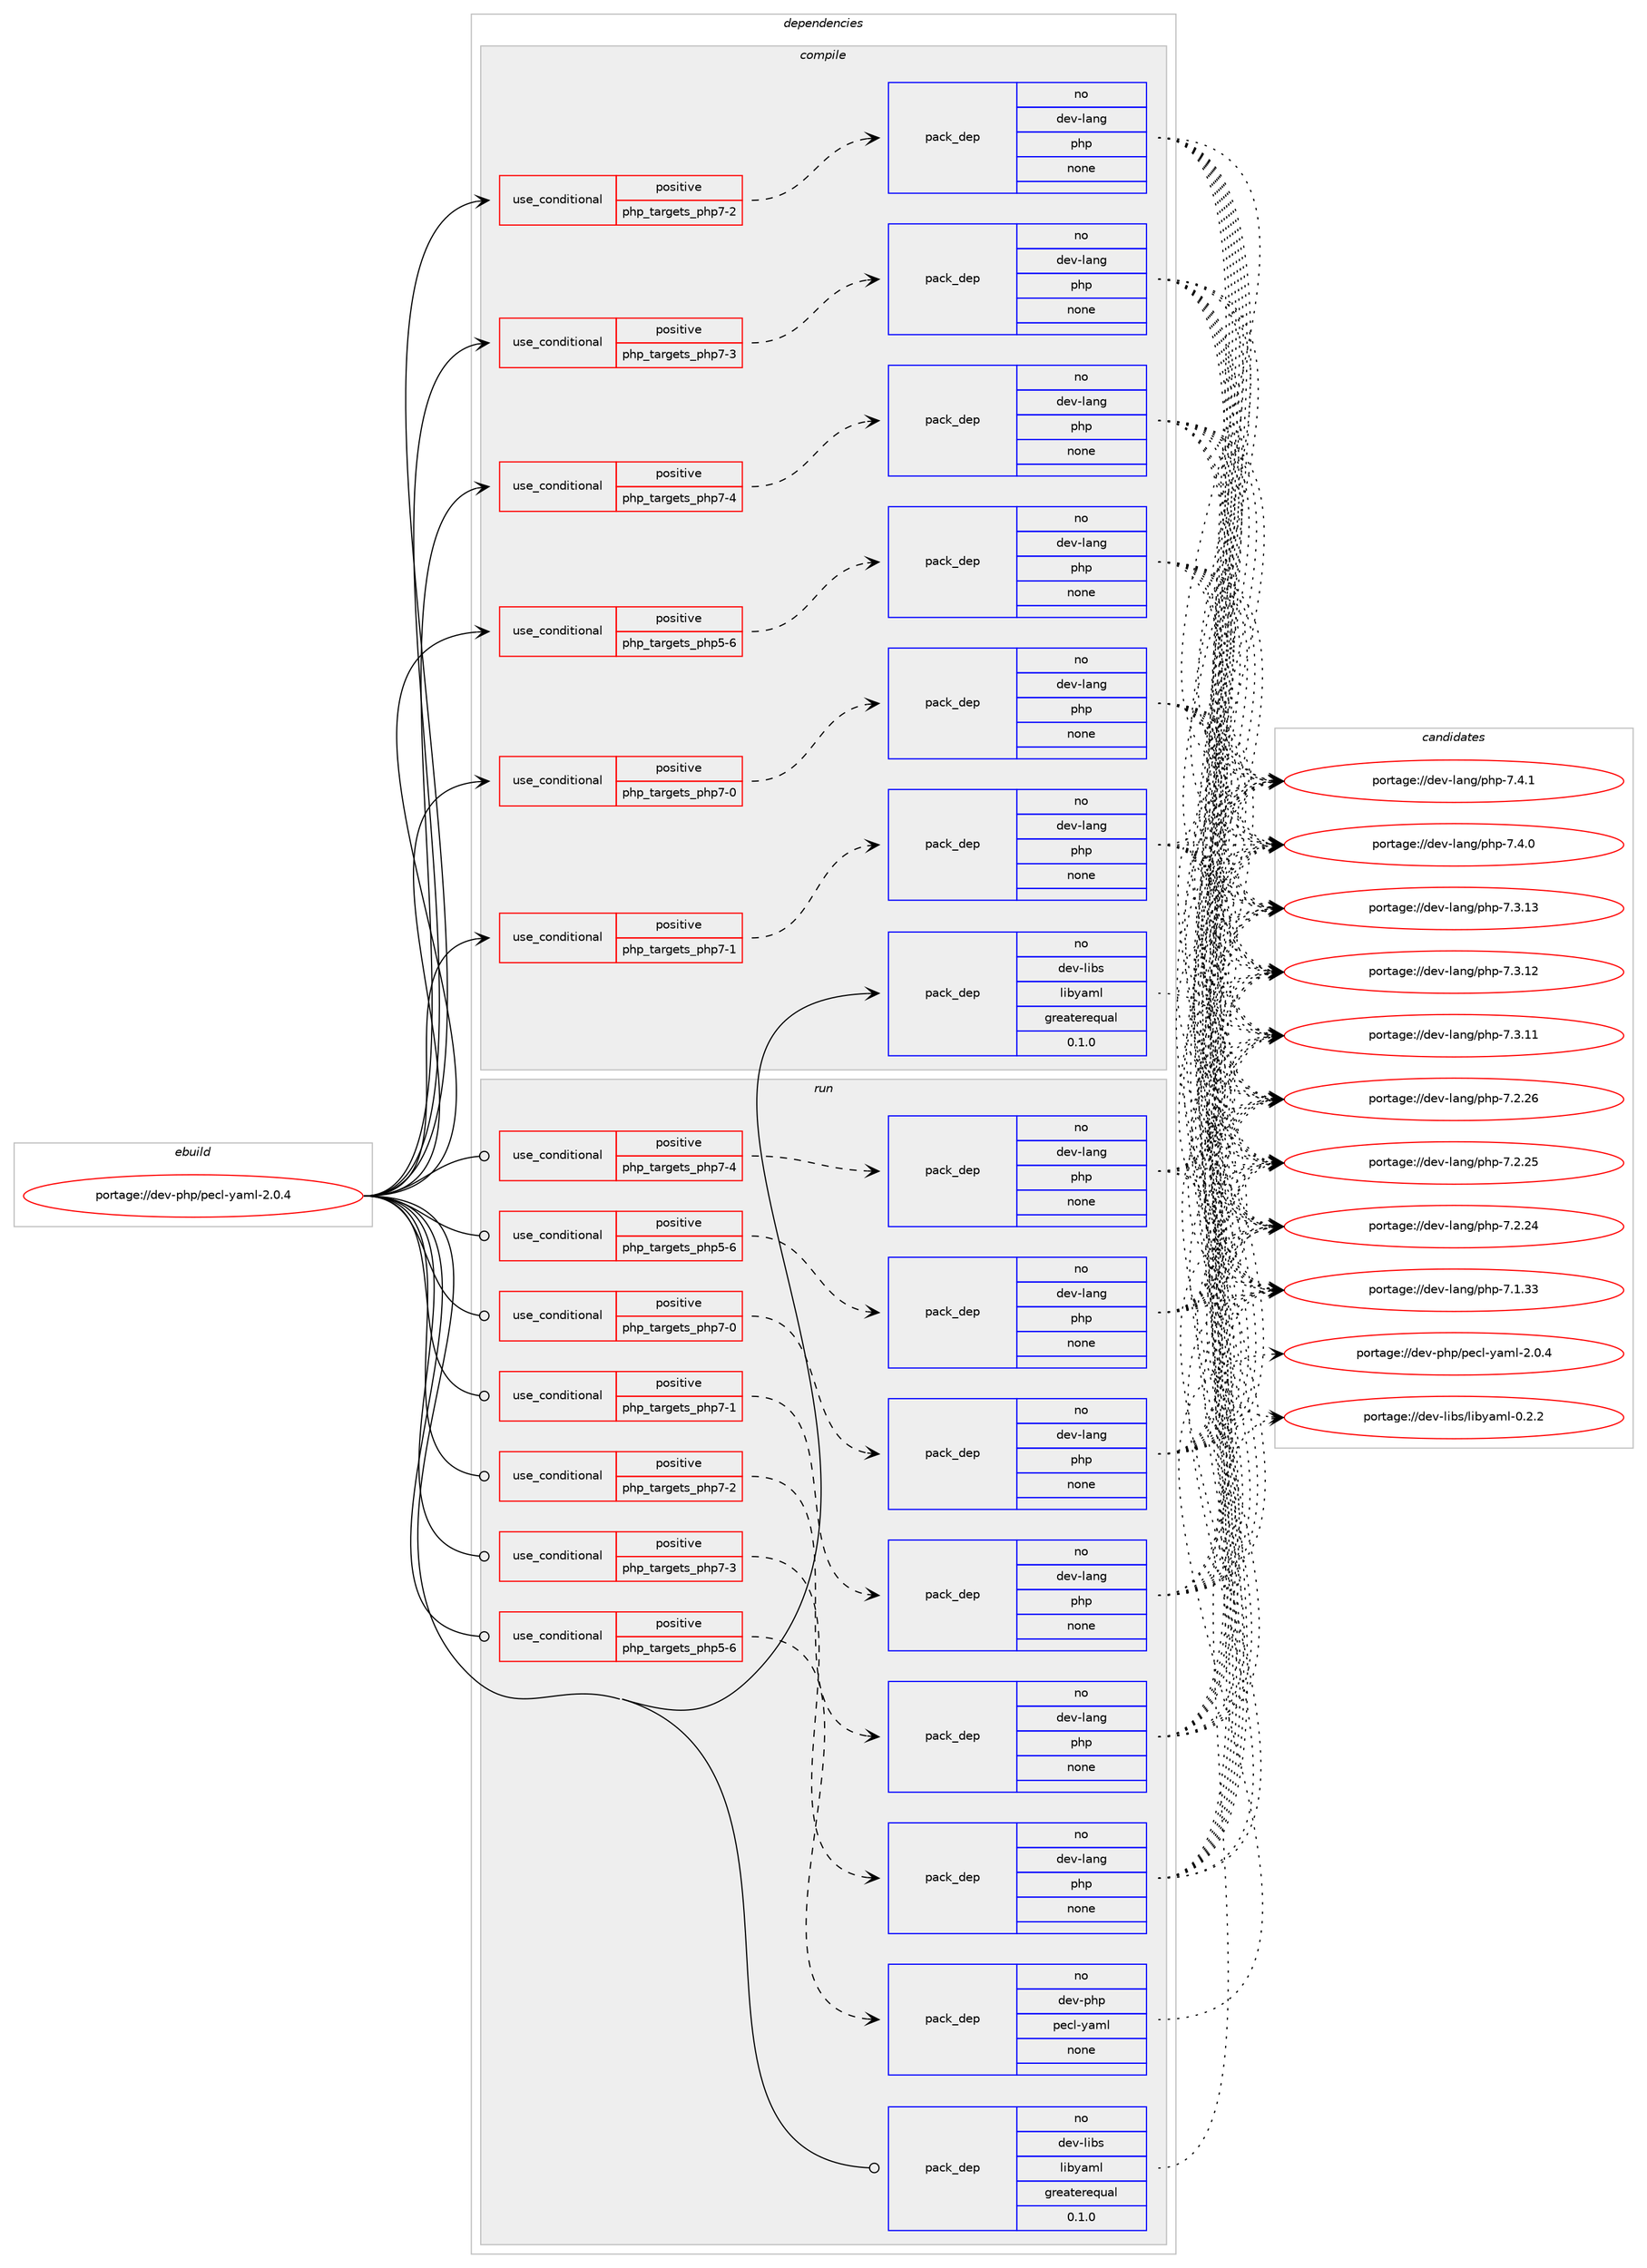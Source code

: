 digraph prolog {

# *************
# Graph options
# *************

newrank=true;
concentrate=true;
compound=true;
graph [rankdir=LR,fontname=Helvetica,fontsize=10,ranksep=1.5];#, ranksep=2.5, nodesep=0.2];
edge  [arrowhead=vee];
node  [fontname=Helvetica,fontsize=10];

# **********
# The ebuild
# **********

subgraph cluster_leftcol {
color=gray;
label=<<i>ebuild</i>>;
id [label="portage://dev-php/pecl-yaml-2.0.4", color=red, width=4, href="../dev-php/pecl-yaml-2.0.4.svg"];
}

# ****************
# The dependencies
# ****************

subgraph cluster_midcol {
color=gray;
label=<<i>dependencies</i>>;
subgraph cluster_compile {
fillcolor="#eeeeee";
style=filled;
label=<<i>compile</i>>;
subgraph cond119971 {
dependency474816 [label=<<TABLE BORDER="0" CELLBORDER="1" CELLSPACING="0" CELLPADDING="4"><TR><TD ROWSPAN="3" CELLPADDING="10">use_conditional</TD></TR><TR><TD>positive</TD></TR><TR><TD>php_targets_php5-6</TD></TR></TABLE>>, shape=none, color=red];
subgraph pack349824 {
dependency474817 [label=<<TABLE BORDER="0" CELLBORDER="1" CELLSPACING="0" CELLPADDING="4" WIDTH="220"><TR><TD ROWSPAN="6" CELLPADDING="30">pack_dep</TD></TR><TR><TD WIDTH="110">no</TD></TR><TR><TD>dev-lang</TD></TR><TR><TD>php</TD></TR><TR><TD>none</TD></TR><TR><TD></TD></TR></TABLE>>, shape=none, color=blue];
}
dependency474816:e -> dependency474817:w [weight=20,style="dashed",arrowhead="vee"];
}
id:e -> dependency474816:w [weight=20,style="solid",arrowhead="vee"];
subgraph cond119972 {
dependency474818 [label=<<TABLE BORDER="0" CELLBORDER="1" CELLSPACING="0" CELLPADDING="4"><TR><TD ROWSPAN="3" CELLPADDING="10">use_conditional</TD></TR><TR><TD>positive</TD></TR><TR><TD>php_targets_php7-0</TD></TR></TABLE>>, shape=none, color=red];
subgraph pack349825 {
dependency474819 [label=<<TABLE BORDER="0" CELLBORDER="1" CELLSPACING="0" CELLPADDING="4" WIDTH="220"><TR><TD ROWSPAN="6" CELLPADDING="30">pack_dep</TD></TR><TR><TD WIDTH="110">no</TD></TR><TR><TD>dev-lang</TD></TR><TR><TD>php</TD></TR><TR><TD>none</TD></TR><TR><TD></TD></TR></TABLE>>, shape=none, color=blue];
}
dependency474818:e -> dependency474819:w [weight=20,style="dashed",arrowhead="vee"];
}
id:e -> dependency474818:w [weight=20,style="solid",arrowhead="vee"];
subgraph cond119973 {
dependency474820 [label=<<TABLE BORDER="0" CELLBORDER="1" CELLSPACING="0" CELLPADDING="4"><TR><TD ROWSPAN="3" CELLPADDING="10">use_conditional</TD></TR><TR><TD>positive</TD></TR><TR><TD>php_targets_php7-1</TD></TR></TABLE>>, shape=none, color=red];
subgraph pack349826 {
dependency474821 [label=<<TABLE BORDER="0" CELLBORDER="1" CELLSPACING="0" CELLPADDING="4" WIDTH="220"><TR><TD ROWSPAN="6" CELLPADDING="30">pack_dep</TD></TR><TR><TD WIDTH="110">no</TD></TR><TR><TD>dev-lang</TD></TR><TR><TD>php</TD></TR><TR><TD>none</TD></TR><TR><TD></TD></TR></TABLE>>, shape=none, color=blue];
}
dependency474820:e -> dependency474821:w [weight=20,style="dashed",arrowhead="vee"];
}
id:e -> dependency474820:w [weight=20,style="solid",arrowhead="vee"];
subgraph cond119974 {
dependency474822 [label=<<TABLE BORDER="0" CELLBORDER="1" CELLSPACING="0" CELLPADDING="4"><TR><TD ROWSPAN="3" CELLPADDING="10">use_conditional</TD></TR><TR><TD>positive</TD></TR><TR><TD>php_targets_php7-2</TD></TR></TABLE>>, shape=none, color=red];
subgraph pack349827 {
dependency474823 [label=<<TABLE BORDER="0" CELLBORDER="1" CELLSPACING="0" CELLPADDING="4" WIDTH="220"><TR><TD ROWSPAN="6" CELLPADDING="30">pack_dep</TD></TR><TR><TD WIDTH="110">no</TD></TR><TR><TD>dev-lang</TD></TR><TR><TD>php</TD></TR><TR><TD>none</TD></TR><TR><TD></TD></TR></TABLE>>, shape=none, color=blue];
}
dependency474822:e -> dependency474823:w [weight=20,style="dashed",arrowhead="vee"];
}
id:e -> dependency474822:w [weight=20,style="solid",arrowhead="vee"];
subgraph cond119975 {
dependency474824 [label=<<TABLE BORDER="0" CELLBORDER="1" CELLSPACING="0" CELLPADDING="4"><TR><TD ROWSPAN="3" CELLPADDING="10">use_conditional</TD></TR><TR><TD>positive</TD></TR><TR><TD>php_targets_php7-3</TD></TR></TABLE>>, shape=none, color=red];
subgraph pack349828 {
dependency474825 [label=<<TABLE BORDER="0" CELLBORDER="1" CELLSPACING="0" CELLPADDING="4" WIDTH="220"><TR><TD ROWSPAN="6" CELLPADDING="30">pack_dep</TD></TR><TR><TD WIDTH="110">no</TD></TR><TR><TD>dev-lang</TD></TR><TR><TD>php</TD></TR><TR><TD>none</TD></TR><TR><TD></TD></TR></TABLE>>, shape=none, color=blue];
}
dependency474824:e -> dependency474825:w [weight=20,style="dashed",arrowhead="vee"];
}
id:e -> dependency474824:w [weight=20,style="solid",arrowhead="vee"];
subgraph cond119976 {
dependency474826 [label=<<TABLE BORDER="0" CELLBORDER="1" CELLSPACING="0" CELLPADDING="4"><TR><TD ROWSPAN="3" CELLPADDING="10">use_conditional</TD></TR><TR><TD>positive</TD></TR><TR><TD>php_targets_php7-4</TD></TR></TABLE>>, shape=none, color=red];
subgraph pack349829 {
dependency474827 [label=<<TABLE BORDER="0" CELLBORDER="1" CELLSPACING="0" CELLPADDING="4" WIDTH="220"><TR><TD ROWSPAN="6" CELLPADDING="30">pack_dep</TD></TR><TR><TD WIDTH="110">no</TD></TR><TR><TD>dev-lang</TD></TR><TR><TD>php</TD></TR><TR><TD>none</TD></TR><TR><TD></TD></TR></TABLE>>, shape=none, color=blue];
}
dependency474826:e -> dependency474827:w [weight=20,style="dashed",arrowhead="vee"];
}
id:e -> dependency474826:w [weight=20,style="solid",arrowhead="vee"];
subgraph pack349830 {
dependency474828 [label=<<TABLE BORDER="0" CELLBORDER="1" CELLSPACING="0" CELLPADDING="4" WIDTH="220"><TR><TD ROWSPAN="6" CELLPADDING="30">pack_dep</TD></TR><TR><TD WIDTH="110">no</TD></TR><TR><TD>dev-libs</TD></TR><TR><TD>libyaml</TD></TR><TR><TD>greaterequal</TD></TR><TR><TD>0.1.0</TD></TR></TABLE>>, shape=none, color=blue];
}
id:e -> dependency474828:w [weight=20,style="solid",arrowhead="vee"];
}
subgraph cluster_compileandrun {
fillcolor="#eeeeee";
style=filled;
label=<<i>compile and run</i>>;
}
subgraph cluster_run {
fillcolor="#eeeeee";
style=filled;
label=<<i>run</i>>;
subgraph cond119977 {
dependency474829 [label=<<TABLE BORDER="0" CELLBORDER="1" CELLSPACING="0" CELLPADDING="4"><TR><TD ROWSPAN="3" CELLPADDING="10">use_conditional</TD></TR><TR><TD>positive</TD></TR><TR><TD>php_targets_php5-6</TD></TR></TABLE>>, shape=none, color=red];
subgraph pack349831 {
dependency474830 [label=<<TABLE BORDER="0" CELLBORDER="1" CELLSPACING="0" CELLPADDING="4" WIDTH="220"><TR><TD ROWSPAN="6" CELLPADDING="30">pack_dep</TD></TR><TR><TD WIDTH="110">no</TD></TR><TR><TD>dev-lang</TD></TR><TR><TD>php</TD></TR><TR><TD>none</TD></TR><TR><TD></TD></TR></TABLE>>, shape=none, color=blue];
}
dependency474829:e -> dependency474830:w [weight=20,style="dashed",arrowhead="vee"];
}
id:e -> dependency474829:w [weight=20,style="solid",arrowhead="odot"];
subgraph cond119978 {
dependency474831 [label=<<TABLE BORDER="0" CELLBORDER="1" CELLSPACING="0" CELLPADDING="4"><TR><TD ROWSPAN="3" CELLPADDING="10">use_conditional</TD></TR><TR><TD>positive</TD></TR><TR><TD>php_targets_php5-6</TD></TR></TABLE>>, shape=none, color=red];
subgraph pack349832 {
dependency474832 [label=<<TABLE BORDER="0" CELLBORDER="1" CELLSPACING="0" CELLPADDING="4" WIDTH="220"><TR><TD ROWSPAN="6" CELLPADDING="30">pack_dep</TD></TR><TR><TD WIDTH="110">no</TD></TR><TR><TD>dev-php</TD></TR><TR><TD>pecl-yaml</TD></TR><TR><TD>none</TD></TR><TR><TD></TD></TR></TABLE>>, shape=none, color=blue];
}
dependency474831:e -> dependency474832:w [weight=20,style="dashed",arrowhead="vee"];
}
id:e -> dependency474831:w [weight=20,style="solid",arrowhead="odot"];
subgraph cond119979 {
dependency474833 [label=<<TABLE BORDER="0" CELLBORDER="1" CELLSPACING="0" CELLPADDING="4"><TR><TD ROWSPAN="3" CELLPADDING="10">use_conditional</TD></TR><TR><TD>positive</TD></TR><TR><TD>php_targets_php7-0</TD></TR></TABLE>>, shape=none, color=red];
subgraph pack349833 {
dependency474834 [label=<<TABLE BORDER="0" CELLBORDER="1" CELLSPACING="0" CELLPADDING="4" WIDTH="220"><TR><TD ROWSPAN="6" CELLPADDING="30">pack_dep</TD></TR><TR><TD WIDTH="110">no</TD></TR><TR><TD>dev-lang</TD></TR><TR><TD>php</TD></TR><TR><TD>none</TD></TR><TR><TD></TD></TR></TABLE>>, shape=none, color=blue];
}
dependency474833:e -> dependency474834:w [weight=20,style="dashed",arrowhead="vee"];
}
id:e -> dependency474833:w [weight=20,style="solid",arrowhead="odot"];
subgraph cond119980 {
dependency474835 [label=<<TABLE BORDER="0" CELLBORDER="1" CELLSPACING="0" CELLPADDING="4"><TR><TD ROWSPAN="3" CELLPADDING="10">use_conditional</TD></TR><TR><TD>positive</TD></TR><TR><TD>php_targets_php7-1</TD></TR></TABLE>>, shape=none, color=red];
subgraph pack349834 {
dependency474836 [label=<<TABLE BORDER="0" CELLBORDER="1" CELLSPACING="0" CELLPADDING="4" WIDTH="220"><TR><TD ROWSPAN="6" CELLPADDING="30">pack_dep</TD></TR><TR><TD WIDTH="110">no</TD></TR><TR><TD>dev-lang</TD></TR><TR><TD>php</TD></TR><TR><TD>none</TD></TR><TR><TD></TD></TR></TABLE>>, shape=none, color=blue];
}
dependency474835:e -> dependency474836:w [weight=20,style="dashed",arrowhead="vee"];
}
id:e -> dependency474835:w [weight=20,style="solid",arrowhead="odot"];
subgraph cond119981 {
dependency474837 [label=<<TABLE BORDER="0" CELLBORDER="1" CELLSPACING="0" CELLPADDING="4"><TR><TD ROWSPAN="3" CELLPADDING="10">use_conditional</TD></TR><TR><TD>positive</TD></TR><TR><TD>php_targets_php7-2</TD></TR></TABLE>>, shape=none, color=red];
subgraph pack349835 {
dependency474838 [label=<<TABLE BORDER="0" CELLBORDER="1" CELLSPACING="0" CELLPADDING="4" WIDTH="220"><TR><TD ROWSPAN="6" CELLPADDING="30">pack_dep</TD></TR><TR><TD WIDTH="110">no</TD></TR><TR><TD>dev-lang</TD></TR><TR><TD>php</TD></TR><TR><TD>none</TD></TR><TR><TD></TD></TR></TABLE>>, shape=none, color=blue];
}
dependency474837:e -> dependency474838:w [weight=20,style="dashed",arrowhead="vee"];
}
id:e -> dependency474837:w [weight=20,style="solid",arrowhead="odot"];
subgraph cond119982 {
dependency474839 [label=<<TABLE BORDER="0" CELLBORDER="1" CELLSPACING="0" CELLPADDING="4"><TR><TD ROWSPAN="3" CELLPADDING="10">use_conditional</TD></TR><TR><TD>positive</TD></TR><TR><TD>php_targets_php7-3</TD></TR></TABLE>>, shape=none, color=red];
subgraph pack349836 {
dependency474840 [label=<<TABLE BORDER="0" CELLBORDER="1" CELLSPACING="0" CELLPADDING="4" WIDTH="220"><TR><TD ROWSPAN="6" CELLPADDING="30">pack_dep</TD></TR><TR><TD WIDTH="110">no</TD></TR><TR><TD>dev-lang</TD></TR><TR><TD>php</TD></TR><TR><TD>none</TD></TR><TR><TD></TD></TR></TABLE>>, shape=none, color=blue];
}
dependency474839:e -> dependency474840:w [weight=20,style="dashed",arrowhead="vee"];
}
id:e -> dependency474839:w [weight=20,style="solid",arrowhead="odot"];
subgraph cond119983 {
dependency474841 [label=<<TABLE BORDER="0" CELLBORDER="1" CELLSPACING="0" CELLPADDING="4"><TR><TD ROWSPAN="3" CELLPADDING="10">use_conditional</TD></TR><TR><TD>positive</TD></TR><TR><TD>php_targets_php7-4</TD></TR></TABLE>>, shape=none, color=red];
subgraph pack349837 {
dependency474842 [label=<<TABLE BORDER="0" CELLBORDER="1" CELLSPACING="0" CELLPADDING="4" WIDTH="220"><TR><TD ROWSPAN="6" CELLPADDING="30">pack_dep</TD></TR><TR><TD WIDTH="110">no</TD></TR><TR><TD>dev-lang</TD></TR><TR><TD>php</TD></TR><TR><TD>none</TD></TR><TR><TD></TD></TR></TABLE>>, shape=none, color=blue];
}
dependency474841:e -> dependency474842:w [weight=20,style="dashed",arrowhead="vee"];
}
id:e -> dependency474841:w [weight=20,style="solid",arrowhead="odot"];
subgraph pack349838 {
dependency474843 [label=<<TABLE BORDER="0" CELLBORDER="1" CELLSPACING="0" CELLPADDING="4" WIDTH="220"><TR><TD ROWSPAN="6" CELLPADDING="30">pack_dep</TD></TR><TR><TD WIDTH="110">no</TD></TR><TR><TD>dev-libs</TD></TR><TR><TD>libyaml</TD></TR><TR><TD>greaterequal</TD></TR><TR><TD>0.1.0</TD></TR></TABLE>>, shape=none, color=blue];
}
id:e -> dependency474843:w [weight=20,style="solid",arrowhead="odot"];
}
}

# **************
# The candidates
# **************

subgraph cluster_choices {
rank=same;
color=gray;
label=<<i>candidates</i>>;

subgraph choice349824 {
color=black;
nodesep=1;
choice100101118451089711010347112104112455546524649 [label="portage://dev-lang/php-7.4.1", color=red, width=4,href="../dev-lang/php-7.4.1.svg"];
choice100101118451089711010347112104112455546524648 [label="portage://dev-lang/php-7.4.0", color=red, width=4,href="../dev-lang/php-7.4.0.svg"];
choice10010111845108971101034711210411245554651464951 [label="portage://dev-lang/php-7.3.13", color=red, width=4,href="../dev-lang/php-7.3.13.svg"];
choice10010111845108971101034711210411245554651464950 [label="portage://dev-lang/php-7.3.12", color=red, width=4,href="../dev-lang/php-7.3.12.svg"];
choice10010111845108971101034711210411245554651464949 [label="portage://dev-lang/php-7.3.11", color=red, width=4,href="../dev-lang/php-7.3.11.svg"];
choice10010111845108971101034711210411245554650465054 [label="portage://dev-lang/php-7.2.26", color=red, width=4,href="../dev-lang/php-7.2.26.svg"];
choice10010111845108971101034711210411245554650465053 [label="portage://dev-lang/php-7.2.25", color=red, width=4,href="../dev-lang/php-7.2.25.svg"];
choice10010111845108971101034711210411245554650465052 [label="portage://dev-lang/php-7.2.24", color=red, width=4,href="../dev-lang/php-7.2.24.svg"];
choice10010111845108971101034711210411245554649465151 [label="portage://dev-lang/php-7.1.33", color=red, width=4,href="../dev-lang/php-7.1.33.svg"];
dependency474817:e -> choice100101118451089711010347112104112455546524649:w [style=dotted,weight="100"];
dependency474817:e -> choice100101118451089711010347112104112455546524648:w [style=dotted,weight="100"];
dependency474817:e -> choice10010111845108971101034711210411245554651464951:w [style=dotted,weight="100"];
dependency474817:e -> choice10010111845108971101034711210411245554651464950:w [style=dotted,weight="100"];
dependency474817:e -> choice10010111845108971101034711210411245554651464949:w [style=dotted,weight="100"];
dependency474817:e -> choice10010111845108971101034711210411245554650465054:w [style=dotted,weight="100"];
dependency474817:e -> choice10010111845108971101034711210411245554650465053:w [style=dotted,weight="100"];
dependency474817:e -> choice10010111845108971101034711210411245554650465052:w [style=dotted,weight="100"];
dependency474817:e -> choice10010111845108971101034711210411245554649465151:w [style=dotted,weight="100"];
}
subgraph choice349825 {
color=black;
nodesep=1;
choice100101118451089711010347112104112455546524649 [label="portage://dev-lang/php-7.4.1", color=red, width=4,href="../dev-lang/php-7.4.1.svg"];
choice100101118451089711010347112104112455546524648 [label="portage://dev-lang/php-7.4.0", color=red, width=4,href="../dev-lang/php-7.4.0.svg"];
choice10010111845108971101034711210411245554651464951 [label="portage://dev-lang/php-7.3.13", color=red, width=4,href="../dev-lang/php-7.3.13.svg"];
choice10010111845108971101034711210411245554651464950 [label="portage://dev-lang/php-7.3.12", color=red, width=4,href="../dev-lang/php-7.3.12.svg"];
choice10010111845108971101034711210411245554651464949 [label="portage://dev-lang/php-7.3.11", color=red, width=4,href="../dev-lang/php-7.3.11.svg"];
choice10010111845108971101034711210411245554650465054 [label="portage://dev-lang/php-7.2.26", color=red, width=4,href="../dev-lang/php-7.2.26.svg"];
choice10010111845108971101034711210411245554650465053 [label="portage://dev-lang/php-7.2.25", color=red, width=4,href="../dev-lang/php-7.2.25.svg"];
choice10010111845108971101034711210411245554650465052 [label="portage://dev-lang/php-7.2.24", color=red, width=4,href="../dev-lang/php-7.2.24.svg"];
choice10010111845108971101034711210411245554649465151 [label="portage://dev-lang/php-7.1.33", color=red, width=4,href="../dev-lang/php-7.1.33.svg"];
dependency474819:e -> choice100101118451089711010347112104112455546524649:w [style=dotted,weight="100"];
dependency474819:e -> choice100101118451089711010347112104112455546524648:w [style=dotted,weight="100"];
dependency474819:e -> choice10010111845108971101034711210411245554651464951:w [style=dotted,weight="100"];
dependency474819:e -> choice10010111845108971101034711210411245554651464950:w [style=dotted,weight="100"];
dependency474819:e -> choice10010111845108971101034711210411245554651464949:w [style=dotted,weight="100"];
dependency474819:e -> choice10010111845108971101034711210411245554650465054:w [style=dotted,weight="100"];
dependency474819:e -> choice10010111845108971101034711210411245554650465053:w [style=dotted,weight="100"];
dependency474819:e -> choice10010111845108971101034711210411245554650465052:w [style=dotted,weight="100"];
dependency474819:e -> choice10010111845108971101034711210411245554649465151:w [style=dotted,weight="100"];
}
subgraph choice349826 {
color=black;
nodesep=1;
choice100101118451089711010347112104112455546524649 [label="portage://dev-lang/php-7.4.1", color=red, width=4,href="../dev-lang/php-7.4.1.svg"];
choice100101118451089711010347112104112455546524648 [label="portage://dev-lang/php-7.4.0", color=red, width=4,href="../dev-lang/php-7.4.0.svg"];
choice10010111845108971101034711210411245554651464951 [label="portage://dev-lang/php-7.3.13", color=red, width=4,href="../dev-lang/php-7.3.13.svg"];
choice10010111845108971101034711210411245554651464950 [label="portage://dev-lang/php-7.3.12", color=red, width=4,href="../dev-lang/php-7.3.12.svg"];
choice10010111845108971101034711210411245554651464949 [label="portage://dev-lang/php-7.3.11", color=red, width=4,href="../dev-lang/php-7.3.11.svg"];
choice10010111845108971101034711210411245554650465054 [label="portage://dev-lang/php-7.2.26", color=red, width=4,href="../dev-lang/php-7.2.26.svg"];
choice10010111845108971101034711210411245554650465053 [label="portage://dev-lang/php-7.2.25", color=red, width=4,href="../dev-lang/php-7.2.25.svg"];
choice10010111845108971101034711210411245554650465052 [label="portage://dev-lang/php-7.2.24", color=red, width=4,href="../dev-lang/php-7.2.24.svg"];
choice10010111845108971101034711210411245554649465151 [label="portage://dev-lang/php-7.1.33", color=red, width=4,href="../dev-lang/php-7.1.33.svg"];
dependency474821:e -> choice100101118451089711010347112104112455546524649:w [style=dotted,weight="100"];
dependency474821:e -> choice100101118451089711010347112104112455546524648:w [style=dotted,weight="100"];
dependency474821:e -> choice10010111845108971101034711210411245554651464951:w [style=dotted,weight="100"];
dependency474821:e -> choice10010111845108971101034711210411245554651464950:w [style=dotted,weight="100"];
dependency474821:e -> choice10010111845108971101034711210411245554651464949:w [style=dotted,weight="100"];
dependency474821:e -> choice10010111845108971101034711210411245554650465054:w [style=dotted,weight="100"];
dependency474821:e -> choice10010111845108971101034711210411245554650465053:w [style=dotted,weight="100"];
dependency474821:e -> choice10010111845108971101034711210411245554650465052:w [style=dotted,weight="100"];
dependency474821:e -> choice10010111845108971101034711210411245554649465151:w [style=dotted,weight="100"];
}
subgraph choice349827 {
color=black;
nodesep=1;
choice100101118451089711010347112104112455546524649 [label="portage://dev-lang/php-7.4.1", color=red, width=4,href="../dev-lang/php-7.4.1.svg"];
choice100101118451089711010347112104112455546524648 [label="portage://dev-lang/php-7.4.0", color=red, width=4,href="../dev-lang/php-7.4.0.svg"];
choice10010111845108971101034711210411245554651464951 [label="portage://dev-lang/php-7.3.13", color=red, width=4,href="../dev-lang/php-7.3.13.svg"];
choice10010111845108971101034711210411245554651464950 [label="portage://dev-lang/php-7.3.12", color=red, width=4,href="../dev-lang/php-7.3.12.svg"];
choice10010111845108971101034711210411245554651464949 [label="portage://dev-lang/php-7.3.11", color=red, width=4,href="../dev-lang/php-7.3.11.svg"];
choice10010111845108971101034711210411245554650465054 [label="portage://dev-lang/php-7.2.26", color=red, width=4,href="../dev-lang/php-7.2.26.svg"];
choice10010111845108971101034711210411245554650465053 [label="portage://dev-lang/php-7.2.25", color=red, width=4,href="../dev-lang/php-7.2.25.svg"];
choice10010111845108971101034711210411245554650465052 [label="portage://dev-lang/php-7.2.24", color=red, width=4,href="../dev-lang/php-7.2.24.svg"];
choice10010111845108971101034711210411245554649465151 [label="portage://dev-lang/php-7.1.33", color=red, width=4,href="../dev-lang/php-7.1.33.svg"];
dependency474823:e -> choice100101118451089711010347112104112455546524649:w [style=dotted,weight="100"];
dependency474823:e -> choice100101118451089711010347112104112455546524648:w [style=dotted,weight="100"];
dependency474823:e -> choice10010111845108971101034711210411245554651464951:w [style=dotted,weight="100"];
dependency474823:e -> choice10010111845108971101034711210411245554651464950:w [style=dotted,weight="100"];
dependency474823:e -> choice10010111845108971101034711210411245554651464949:w [style=dotted,weight="100"];
dependency474823:e -> choice10010111845108971101034711210411245554650465054:w [style=dotted,weight="100"];
dependency474823:e -> choice10010111845108971101034711210411245554650465053:w [style=dotted,weight="100"];
dependency474823:e -> choice10010111845108971101034711210411245554650465052:w [style=dotted,weight="100"];
dependency474823:e -> choice10010111845108971101034711210411245554649465151:w [style=dotted,weight="100"];
}
subgraph choice349828 {
color=black;
nodesep=1;
choice100101118451089711010347112104112455546524649 [label="portage://dev-lang/php-7.4.1", color=red, width=4,href="../dev-lang/php-7.4.1.svg"];
choice100101118451089711010347112104112455546524648 [label="portage://dev-lang/php-7.4.0", color=red, width=4,href="../dev-lang/php-7.4.0.svg"];
choice10010111845108971101034711210411245554651464951 [label="portage://dev-lang/php-7.3.13", color=red, width=4,href="../dev-lang/php-7.3.13.svg"];
choice10010111845108971101034711210411245554651464950 [label="portage://dev-lang/php-7.3.12", color=red, width=4,href="../dev-lang/php-7.3.12.svg"];
choice10010111845108971101034711210411245554651464949 [label="portage://dev-lang/php-7.3.11", color=red, width=4,href="../dev-lang/php-7.3.11.svg"];
choice10010111845108971101034711210411245554650465054 [label="portage://dev-lang/php-7.2.26", color=red, width=4,href="../dev-lang/php-7.2.26.svg"];
choice10010111845108971101034711210411245554650465053 [label="portage://dev-lang/php-7.2.25", color=red, width=4,href="../dev-lang/php-7.2.25.svg"];
choice10010111845108971101034711210411245554650465052 [label="portage://dev-lang/php-7.2.24", color=red, width=4,href="../dev-lang/php-7.2.24.svg"];
choice10010111845108971101034711210411245554649465151 [label="portage://dev-lang/php-7.1.33", color=red, width=4,href="../dev-lang/php-7.1.33.svg"];
dependency474825:e -> choice100101118451089711010347112104112455546524649:w [style=dotted,weight="100"];
dependency474825:e -> choice100101118451089711010347112104112455546524648:w [style=dotted,weight="100"];
dependency474825:e -> choice10010111845108971101034711210411245554651464951:w [style=dotted,weight="100"];
dependency474825:e -> choice10010111845108971101034711210411245554651464950:w [style=dotted,weight="100"];
dependency474825:e -> choice10010111845108971101034711210411245554651464949:w [style=dotted,weight="100"];
dependency474825:e -> choice10010111845108971101034711210411245554650465054:w [style=dotted,weight="100"];
dependency474825:e -> choice10010111845108971101034711210411245554650465053:w [style=dotted,weight="100"];
dependency474825:e -> choice10010111845108971101034711210411245554650465052:w [style=dotted,weight="100"];
dependency474825:e -> choice10010111845108971101034711210411245554649465151:w [style=dotted,weight="100"];
}
subgraph choice349829 {
color=black;
nodesep=1;
choice100101118451089711010347112104112455546524649 [label="portage://dev-lang/php-7.4.1", color=red, width=4,href="../dev-lang/php-7.4.1.svg"];
choice100101118451089711010347112104112455546524648 [label="portage://dev-lang/php-7.4.0", color=red, width=4,href="../dev-lang/php-7.4.0.svg"];
choice10010111845108971101034711210411245554651464951 [label="portage://dev-lang/php-7.3.13", color=red, width=4,href="../dev-lang/php-7.3.13.svg"];
choice10010111845108971101034711210411245554651464950 [label="portage://dev-lang/php-7.3.12", color=red, width=4,href="../dev-lang/php-7.3.12.svg"];
choice10010111845108971101034711210411245554651464949 [label="portage://dev-lang/php-7.3.11", color=red, width=4,href="../dev-lang/php-7.3.11.svg"];
choice10010111845108971101034711210411245554650465054 [label="portage://dev-lang/php-7.2.26", color=red, width=4,href="../dev-lang/php-7.2.26.svg"];
choice10010111845108971101034711210411245554650465053 [label="portage://dev-lang/php-7.2.25", color=red, width=4,href="../dev-lang/php-7.2.25.svg"];
choice10010111845108971101034711210411245554650465052 [label="portage://dev-lang/php-7.2.24", color=red, width=4,href="../dev-lang/php-7.2.24.svg"];
choice10010111845108971101034711210411245554649465151 [label="portage://dev-lang/php-7.1.33", color=red, width=4,href="../dev-lang/php-7.1.33.svg"];
dependency474827:e -> choice100101118451089711010347112104112455546524649:w [style=dotted,weight="100"];
dependency474827:e -> choice100101118451089711010347112104112455546524648:w [style=dotted,weight="100"];
dependency474827:e -> choice10010111845108971101034711210411245554651464951:w [style=dotted,weight="100"];
dependency474827:e -> choice10010111845108971101034711210411245554651464950:w [style=dotted,weight="100"];
dependency474827:e -> choice10010111845108971101034711210411245554651464949:w [style=dotted,weight="100"];
dependency474827:e -> choice10010111845108971101034711210411245554650465054:w [style=dotted,weight="100"];
dependency474827:e -> choice10010111845108971101034711210411245554650465053:w [style=dotted,weight="100"];
dependency474827:e -> choice10010111845108971101034711210411245554650465052:w [style=dotted,weight="100"];
dependency474827:e -> choice10010111845108971101034711210411245554649465151:w [style=dotted,weight="100"];
}
subgraph choice349830 {
color=black;
nodesep=1;
choice1001011184510810598115471081059812197109108454846504650 [label="portage://dev-libs/libyaml-0.2.2", color=red, width=4,href="../dev-libs/libyaml-0.2.2.svg"];
dependency474828:e -> choice1001011184510810598115471081059812197109108454846504650:w [style=dotted,weight="100"];
}
subgraph choice349831 {
color=black;
nodesep=1;
choice100101118451089711010347112104112455546524649 [label="portage://dev-lang/php-7.4.1", color=red, width=4,href="../dev-lang/php-7.4.1.svg"];
choice100101118451089711010347112104112455546524648 [label="portage://dev-lang/php-7.4.0", color=red, width=4,href="../dev-lang/php-7.4.0.svg"];
choice10010111845108971101034711210411245554651464951 [label="portage://dev-lang/php-7.3.13", color=red, width=4,href="../dev-lang/php-7.3.13.svg"];
choice10010111845108971101034711210411245554651464950 [label="portage://dev-lang/php-7.3.12", color=red, width=4,href="../dev-lang/php-7.3.12.svg"];
choice10010111845108971101034711210411245554651464949 [label="portage://dev-lang/php-7.3.11", color=red, width=4,href="../dev-lang/php-7.3.11.svg"];
choice10010111845108971101034711210411245554650465054 [label="portage://dev-lang/php-7.2.26", color=red, width=4,href="../dev-lang/php-7.2.26.svg"];
choice10010111845108971101034711210411245554650465053 [label="portage://dev-lang/php-7.2.25", color=red, width=4,href="../dev-lang/php-7.2.25.svg"];
choice10010111845108971101034711210411245554650465052 [label="portage://dev-lang/php-7.2.24", color=red, width=4,href="../dev-lang/php-7.2.24.svg"];
choice10010111845108971101034711210411245554649465151 [label="portage://dev-lang/php-7.1.33", color=red, width=4,href="../dev-lang/php-7.1.33.svg"];
dependency474830:e -> choice100101118451089711010347112104112455546524649:w [style=dotted,weight="100"];
dependency474830:e -> choice100101118451089711010347112104112455546524648:w [style=dotted,weight="100"];
dependency474830:e -> choice10010111845108971101034711210411245554651464951:w [style=dotted,weight="100"];
dependency474830:e -> choice10010111845108971101034711210411245554651464950:w [style=dotted,weight="100"];
dependency474830:e -> choice10010111845108971101034711210411245554651464949:w [style=dotted,weight="100"];
dependency474830:e -> choice10010111845108971101034711210411245554650465054:w [style=dotted,weight="100"];
dependency474830:e -> choice10010111845108971101034711210411245554650465053:w [style=dotted,weight="100"];
dependency474830:e -> choice10010111845108971101034711210411245554650465052:w [style=dotted,weight="100"];
dependency474830:e -> choice10010111845108971101034711210411245554649465151:w [style=dotted,weight="100"];
}
subgraph choice349832 {
color=black;
nodesep=1;
choice1001011184511210411247112101991084512197109108455046484652 [label="portage://dev-php/pecl-yaml-2.0.4", color=red, width=4,href="../dev-php/pecl-yaml-2.0.4.svg"];
dependency474832:e -> choice1001011184511210411247112101991084512197109108455046484652:w [style=dotted,weight="100"];
}
subgraph choice349833 {
color=black;
nodesep=1;
choice100101118451089711010347112104112455546524649 [label="portage://dev-lang/php-7.4.1", color=red, width=4,href="../dev-lang/php-7.4.1.svg"];
choice100101118451089711010347112104112455546524648 [label="portage://dev-lang/php-7.4.0", color=red, width=4,href="../dev-lang/php-7.4.0.svg"];
choice10010111845108971101034711210411245554651464951 [label="portage://dev-lang/php-7.3.13", color=red, width=4,href="../dev-lang/php-7.3.13.svg"];
choice10010111845108971101034711210411245554651464950 [label="portage://dev-lang/php-7.3.12", color=red, width=4,href="../dev-lang/php-7.3.12.svg"];
choice10010111845108971101034711210411245554651464949 [label="portage://dev-lang/php-7.3.11", color=red, width=4,href="../dev-lang/php-7.3.11.svg"];
choice10010111845108971101034711210411245554650465054 [label="portage://dev-lang/php-7.2.26", color=red, width=4,href="../dev-lang/php-7.2.26.svg"];
choice10010111845108971101034711210411245554650465053 [label="portage://dev-lang/php-7.2.25", color=red, width=4,href="../dev-lang/php-7.2.25.svg"];
choice10010111845108971101034711210411245554650465052 [label="portage://dev-lang/php-7.2.24", color=red, width=4,href="../dev-lang/php-7.2.24.svg"];
choice10010111845108971101034711210411245554649465151 [label="portage://dev-lang/php-7.1.33", color=red, width=4,href="../dev-lang/php-7.1.33.svg"];
dependency474834:e -> choice100101118451089711010347112104112455546524649:w [style=dotted,weight="100"];
dependency474834:e -> choice100101118451089711010347112104112455546524648:w [style=dotted,weight="100"];
dependency474834:e -> choice10010111845108971101034711210411245554651464951:w [style=dotted,weight="100"];
dependency474834:e -> choice10010111845108971101034711210411245554651464950:w [style=dotted,weight="100"];
dependency474834:e -> choice10010111845108971101034711210411245554651464949:w [style=dotted,weight="100"];
dependency474834:e -> choice10010111845108971101034711210411245554650465054:w [style=dotted,weight="100"];
dependency474834:e -> choice10010111845108971101034711210411245554650465053:w [style=dotted,weight="100"];
dependency474834:e -> choice10010111845108971101034711210411245554650465052:w [style=dotted,weight="100"];
dependency474834:e -> choice10010111845108971101034711210411245554649465151:w [style=dotted,weight="100"];
}
subgraph choice349834 {
color=black;
nodesep=1;
choice100101118451089711010347112104112455546524649 [label="portage://dev-lang/php-7.4.1", color=red, width=4,href="../dev-lang/php-7.4.1.svg"];
choice100101118451089711010347112104112455546524648 [label="portage://dev-lang/php-7.4.0", color=red, width=4,href="../dev-lang/php-7.4.0.svg"];
choice10010111845108971101034711210411245554651464951 [label="portage://dev-lang/php-7.3.13", color=red, width=4,href="../dev-lang/php-7.3.13.svg"];
choice10010111845108971101034711210411245554651464950 [label="portage://dev-lang/php-7.3.12", color=red, width=4,href="../dev-lang/php-7.3.12.svg"];
choice10010111845108971101034711210411245554651464949 [label="portage://dev-lang/php-7.3.11", color=red, width=4,href="../dev-lang/php-7.3.11.svg"];
choice10010111845108971101034711210411245554650465054 [label="portage://dev-lang/php-7.2.26", color=red, width=4,href="../dev-lang/php-7.2.26.svg"];
choice10010111845108971101034711210411245554650465053 [label="portage://dev-lang/php-7.2.25", color=red, width=4,href="../dev-lang/php-7.2.25.svg"];
choice10010111845108971101034711210411245554650465052 [label="portage://dev-lang/php-7.2.24", color=red, width=4,href="../dev-lang/php-7.2.24.svg"];
choice10010111845108971101034711210411245554649465151 [label="portage://dev-lang/php-7.1.33", color=red, width=4,href="../dev-lang/php-7.1.33.svg"];
dependency474836:e -> choice100101118451089711010347112104112455546524649:w [style=dotted,weight="100"];
dependency474836:e -> choice100101118451089711010347112104112455546524648:w [style=dotted,weight="100"];
dependency474836:e -> choice10010111845108971101034711210411245554651464951:w [style=dotted,weight="100"];
dependency474836:e -> choice10010111845108971101034711210411245554651464950:w [style=dotted,weight="100"];
dependency474836:e -> choice10010111845108971101034711210411245554651464949:w [style=dotted,weight="100"];
dependency474836:e -> choice10010111845108971101034711210411245554650465054:w [style=dotted,weight="100"];
dependency474836:e -> choice10010111845108971101034711210411245554650465053:w [style=dotted,weight="100"];
dependency474836:e -> choice10010111845108971101034711210411245554650465052:w [style=dotted,weight="100"];
dependency474836:e -> choice10010111845108971101034711210411245554649465151:w [style=dotted,weight="100"];
}
subgraph choice349835 {
color=black;
nodesep=1;
choice100101118451089711010347112104112455546524649 [label="portage://dev-lang/php-7.4.1", color=red, width=4,href="../dev-lang/php-7.4.1.svg"];
choice100101118451089711010347112104112455546524648 [label="portage://dev-lang/php-7.4.0", color=red, width=4,href="../dev-lang/php-7.4.0.svg"];
choice10010111845108971101034711210411245554651464951 [label="portage://dev-lang/php-7.3.13", color=red, width=4,href="../dev-lang/php-7.3.13.svg"];
choice10010111845108971101034711210411245554651464950 [label="portage://dev-lang/php-7.3.12", color=red, width=4,href="../dev-lang/php-7.3.12.svg"];
choice10010111845108971101034711210411245554651464949 [label="portage://dev-lang/php-7.3.11", color=red, width=4,href="../dev-lang/php-7.3.11.svg"];
choice10010111845108971101034711210411245554650465054 [label="portage://dev-lang/php-7.2.26", color=red, width=4,href="../dev-lang/php-7.2.26.svg"];
choice10010111845108971101034711210411245554650465053 [label="portage://dev-lang/php-7.2.25", color=red, width=4,href="../dev-lang/php-7.2.25.svg"];
choice10010111845108971101034711210411245554650465052 [label="portage://dev-lang/php-7.2.24", color=red, width=4,href="../dev-lang/php-7.2.24.svg"];
choice10010111845108971101034711210411245554649465151 [label="portage://dev-lang/php-7.1.33", color=red, width=4,href="../dev-lang/php-7.1.33.svg"];
dependency474838:e -> choice100101118451089711010347112104112455546524649:w [style=dotted,weight="100"];
dependency474838:e -> choice100101118451089711010347112104112455546524648:w [style=dotted,weight="100"];
dependency474838:e -> choice10010111845108971101034711210411245554651464951:w [style=dotted,weight="100"];
dependency474838:e -> choice10010111845108971101034711210411245554651464950:w [style=dotted,weight="100"];
dependency474838:e -> choice10010111845108971101034711210411245554651464949:w [style=dotted,weight="100"];
dependency474838:e -> choice10010111845108971101034711210411245554650465054:w [style=dotted,weight="100"];
dependency474838:e -> choice10010111845108971101034711210411245554650465053:w [style=dotted,weight="100"];
dependency474838:e -> choice10010111845108971101034711210411245554650465052:w [style=dotted,weight="100"];
dependency474838:e -> choice10010111845108971101034711210411245554649465151:w [style=dotted,weight="100"];
}
subgraph choice349836 {
color=black;
nodesep=1;
choice100101118451089711010347112104112455546524649 [label="portage://dev-lang/php-7.4.1", color=red, width=4,href="../dev-lang/php-7.4.1.svg"];
choice100101118451089711010347112104112455546524648 [label="portage://dev-lang/php-7.4.0", color=red, width=4,href="../dev-lang/php-7.4.0.svg"];
choice10010111845108971101034711210411245554651464951 [label="portage://dev-lang/php-7.3.13", color=red, width=4,href="../dev-lang/php-7.3.13.svg"];
choice10010111845108971101034711210411245554651464950 [label="portage://dev-lang/php-7.3.12", color=red, width=4,href="../dev-lang/php-7.3.12.svg"];
choice10010111845108971101034711210411245554651464949 [label="portage://dev-lang/php-7.3.11", color=red, width=4,href="../dev-lang/php-7.3.11.svg"];
choice10010111845108971101034711210411245554650465054 [label="portage://dev-lang/php-7.2.26", color=red, width=4,href="../dev-lang/php-7.2.26.svg"];
choice10010111845108971101034711210411245554650465053 [label="portage://dev-lang/php-7.2.25", color=red, width=4,href="../dev-lang/php-7.2.25.svg"];
choice10010111845108971101034711210411245554650465052 [label="portage://dev-lang/php-7.2.24", color=red, width=4,href="../dev-lang/php-7.2.24.svg"];
choice10010111845108971101034711210411245554649465151 [label="portage://dev-lang/php-7.1.33", color=red, width=4,href="../dev-lang/php-7.1.33.svg"];
dependency474840:e -> choice100101118451089711010347112104112455546524649:w [style=dotted,weight="100"];
dependency474840:e -> choice100101118451089711010347112104112455546524648:w [style=dotted,weight="100"];
dependency474840:e -> choice10010111845108971101034711210411245554651464951:w [style=dotted,weight="100"];
dependency474840:e -> choice10010111845108971101034711210411245554651464950:w [style=dotted,weight="100"];
dependency474840:e -> choice10010111845108971101034711210411245554651464949:w [style=dotted,weight="100"];
dependency474840:e -> choice10010111845108971101034711210411245554650465054:w [style=dotted,weight="100"];
dependency474840:e -> choice10010111845108971101034711210411245554650465053:w [style=dotted,weight="100"];
dependency474840:e -> choice10010111845108971101034711210411245554650465052:w [style=dotted,weight="100"];
dependency474840:e -> choice10010111845108971101034711210411245554649465151:w [style=dotted,weight="100"];
}
subgraph choice349837 {
color=black;
nodesep=1;
choice100101118451089711010347112104112455546524649 [label="portage://dev-lang/php-7.4.1", color=red, width=4,href="../dev-lang/php-7.4.1.svg"];
choice100101118451089711010347112104112455546524648 [label="portage://dev-lang/php-7.4.0", color=red, width=4,href="../dev-lang/php-7.4.0.svg"];
choice10010111845108971101034711210411245554651464951 [label="portage://dev-lang/php-7.3.13", color=red, width=4,href="../dev-lang/php-7.3.13.svg"];
choice10010111845108971101034711210411245554651464950 [label="portage://dev-lang/php-7.3.12", color=red, width=4,href="../dev-lang/php-7.3.12.svg"];
choice10010111845108971101034711210411245554651464949 [label="portage://dev-lang/php-7.3.11", color=red, width=4,href="../dev-lang/php-7.3.11.svg"];
choice10010111845108971101034711210411245554650465054 [label="portage://dev-lang/php-7.2.26", color=red, width=4,href="../dev-lang/php-7.2.26.svg"];
choice10010111845108971101034711210411245554650465053 [label="portage://dev-lang/php-7.2.25", color=red, width=4,href="../dev-lang/php-7.2.25.svg"];
choice10010111845108971101034711210411245554650465052 [label="portage://dev-lang/php-7.2.24", color=red, width=4,href="../dev-lang/php-7.2.24.svg"];
choice10010111845108971101034711210411245554649465151 [label="portage://dev-lang/php-7.1.33", color=red, width=4,href="../dev-lang/php-7.1.33.svg"];
dependency474842:e -> choice100101118451089711010347112104112455546524649:w [style=dotted,weight="100"];
dependency474842:e -> choice100101118451089711010347112104112455546524648:w [style=dotted,weight="100"];
dependency474842:e -> choice10010111845108971101034711210411245554651464951:w [style=dotted,weight="100"];
dependency474842:e -> choice10010111845108971101034711210411245554651464950:w [style=dotted,weight="100"];
dependency474842:e -> choice10010111845108971101034711210411245554651464949:w [style=dotted,weight="100"];
dependency474842:e -> choice10010111845108971101034711210411245554650465054:w [style=dotted,weight="100"];
dependency474842:e -> choice10010111845108971101034711210411245554650465053:w [style=dotted,weight="100"];
dependency474842:e -> choice10010111845108971101034711210411245554650465052:w [style=dotted,weight="100"];
dependency474842:e -> choice10010111845108971101034711210411245554649465151:w [style=dotted,weight="100"];
}
subgraph choice349838 {
color=black;
nodesep=1;
choice1001011184510810598115471081059812197109108454846504650 [label="portage://dev-libs/libyaml-0.2.2", color=red, width=4,href="../dev-libs/libyaml-0.2.2.svg"];
dependency474843:e -> choice1001011184510810598115471081059812197109108454846504650:w [style=dotted,weight="100"];
}
}

}
